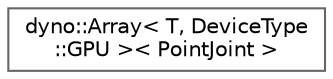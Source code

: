 digraph "Graphical Class Hierarchy"
{
 // LATEX_PDF_SIZE
  bgcolor="transparent";
  edge [fontname=Helvetica,fontsize=10,labelfontname=Helvetica,labelfontsize=10];
  node [fontname=Helvetica,fontsize=10,shape=box,height=0.2,width=0.4];
  rankdir="LR";
  Node0 [id="Node000000",label="dyno::Array\< T, DeviceType\l::GPU \>\< PointJoint \>",height=0.2,width=0.4,color="grey40", fillcolor="white", style="filled",URL="$classdyno_1_1_array_3_01_t_00_01_device_type_1_1_g_p_u_01_4.html",tooltip=" "];
}
